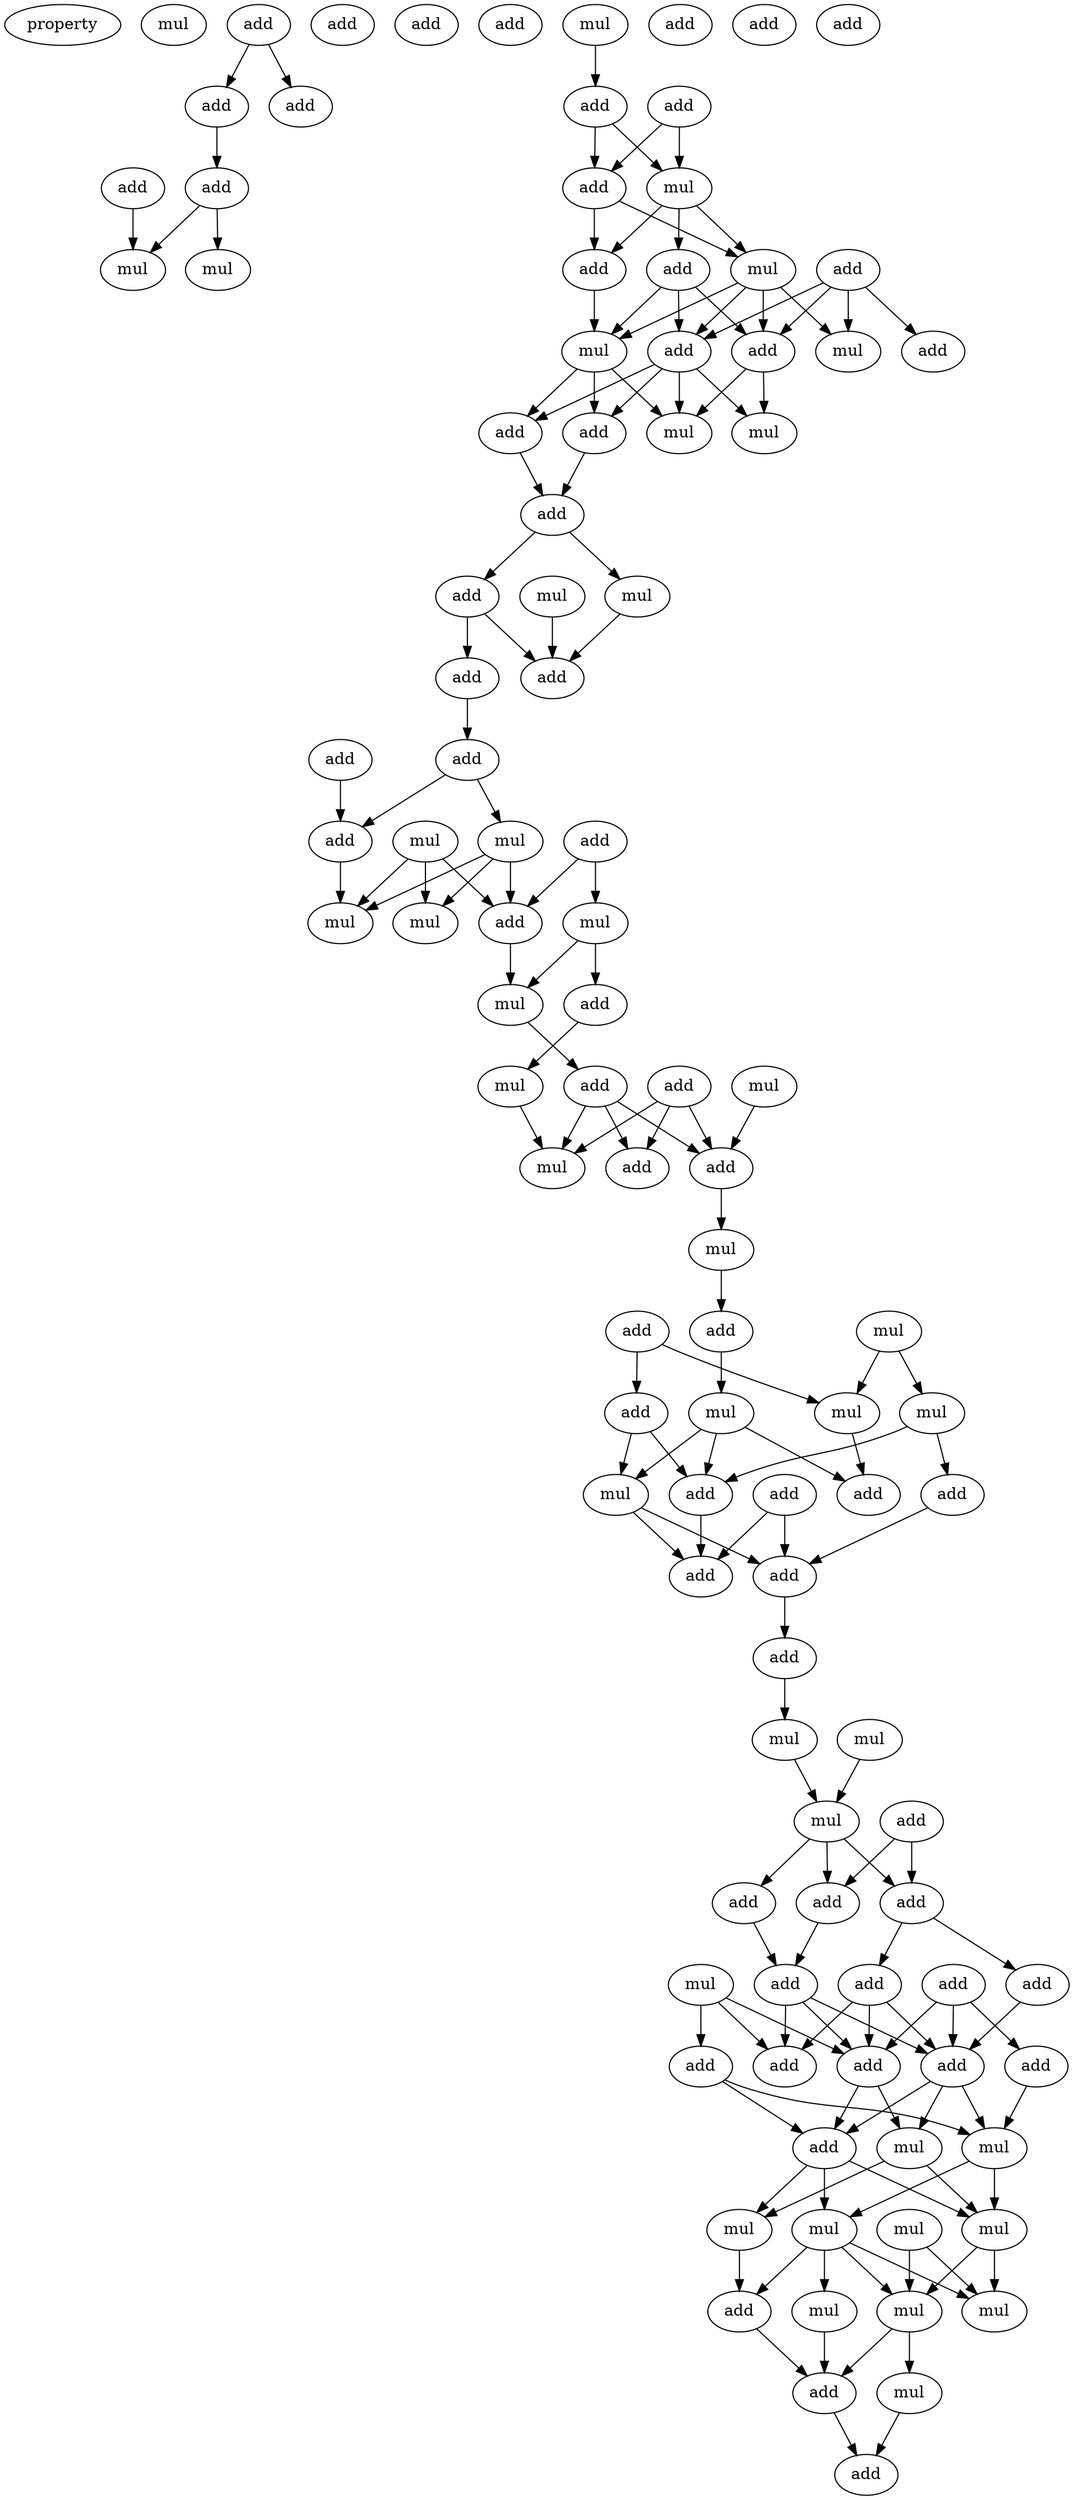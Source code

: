 digraph {
    node [fontcolor=black]
    property [mul=2,lf=1.4]
    0 [ label = mul ];
    1 [ label = add ];
    2 [ label = add ];
    3 [ label = add ];
    4 [ label = add ];
    5 [ label = add ];
    6 [ label = add ];
    7 [ label = add ];
    8 [ label = mul ];
    9 [ label = add ];
    10 [ label = mul ];
    11 [ label = mul ];
    12 [ label = add ];
    13 [ label = add ];
    14 [ label = mul ];
    15 [ label = add ];
    16 [ label = add ];
    17 [ label = add ];
    18 [ label = add ];
    19 [ label = mul ];
    20 [ label = add ];
    21 [ label = add ];
    22 [ label = add ];
    23 [ label = mul ];
    24 [ label = mul ];
    25 [ label = add ];
    26 [ label = add ];
    27 [ label = mul ];
    28 [ label = mul ];
    29 [ label = add ];
    30 [ label = add ];
    31 [ label = add ];
    32 [ label = mul ];
    33 [ label = mul ];
    34 [ label = add ];
    35 [ label = add ];
    36 [ label = add ];
    37 [ label = add ];
    38 [ label = add ];
    39 [ label = mul ];
    40 [ label = add ];
    41 [ label = add ];
    42 [ label = mul ];
    43 [ label = add ];
    44 [ label = mul ];
    45 [ label = mul ];
    46 [ label = mul ];
    47 [ label = add ];
    48 [ label = mul ];
    49 [ label = mul ];
    50 [ label = mul ];
    51 [ label = add ];
    52 [ label = add ];
    53 [ label = mul ];
    54 [ label = add ];
    55 [ label = add ];
    56 [ label = mul ];
    57 [ label = mul ];
    58 [ label = add ];
    59 [ label = add ];
    60 [ label = mul ];
    61 [ label = mul ];
    62 [ label = add ];
    63 [ label = mul ];
    64 [ label = mul ];
    65 [ label = add ];
    66 [ label = add ];
    67 [ label = add ];
    68 [ label = add ];
    69 [ label = add ];
    70 [ label = add ];
    71 [ label = add ];
    72 [ label = mul ];
    73 [ label = mul ];
    74 [ label = mul ];
    75 [ label = add ];
    76 [ label = add ];
    77 [ label = add ];
    78 [ label = add ];
    79 [ label = add ];
    80 [ label = mul ];
    81 [ label = add ];
    82 [ label = add ];
    83 [ label = add ];
    84 [ label = add ];
    85 [ label = add ];
    86 [ label = add ];
    87 [ label = add ];
    88 [ label = add ];
    89 [ label = mul ];
    90 [ label = mul ];
    91 [ label = add ];
    92 [ label = mul ];
    93 [ label = mul ];
    94 [ label = mul ];
    95 [ label = mul ];
    96 [ label = add ];
    97 [ label = mul ];
    98 [ label = mul ];
    99 [ label = mul ];
    100 [ label = mul ];
    101 [ label = add ];
    102 [ label = add ];
    103 [ label = add ];
    1 -> 2 [ name = 0 ];
    1 -> 3 [ name = 1 ];
    2 -> 4 [ name = 2 ];
    4 -> 8 [ name = 3 ];
    4 -> 10 [ name = 4 ];
    6 -> 8 [ name = 5 ];
    11 -> 13 [ name = 6 ];
    12 -> 14 [ name = 7 ];
    12 -> 15 [ name = 8 ];
    13 -> 14 [ name = 9 ];
    13 -> 15 [ name = 10 ];
    14 -> 16 [ name = 11 ];
    14 -> 18 [ name = 12 ];
    14 -> 19 [ name = 13 ];
    15 -> 16 [ name = 14 ];
    15 -> 19 [ name = 15 ];
    16 -> 23 [ name = 16 ];
    17 -> 20 [ name = 17 ];
    17 -> 21 [ name = 18 ];
    17 -> 22 [ name = 19 ];
    17 -> 24 [ name = 20 ];
    18 -> 21 [ name = 21 ];
    18 -> 22 [ name = 22 ];
    18 -> 23 [ name = 23 ];
    19 -> 21 [ name = 24 ];
    19 -> 22 [ name = 25 ];
    19 -> 23 [ name = 26 ];
    19 -> 24 [ name = 27 ];
    21 -> 25 [ name = 28 ];
    21 -> 26 [ name = 29 ];
    21 -> 27 [ name = 30 ];
    21 -> 28 [ name = 31 ];
    22 -> 27 [ name = 32 ];
    22 -> 28 [ name = 33 ];
    23 -> 25 [ name = 34 ];
    23 -> 26 [ name = 35 ];
    23 -> 28 [ name = 36 ];
    25 -> 29 [ name = 37 ];
    26 -> 29 [ name = 38 ];
    29 -> 31 [ name = 39 ];
    29 -> 33 [ name = 40 ];
    31 -> 34 [ name = 41 ];
    31 -> 36 [ name = 42 ];
    32 -> 36 [ name = 43 ];
    33 -> 36 [ name = 44 ];
    34 -> 37 [ name = 45 ];
    37 -> 39 [ name = 46 ];
    37 -> 41 [ name = 47 ];
    38 -> 41 [ name = 48 ];
    39 -> 43 [ name = 49 ];
    39 -> 44 [ name = 50 ];
    39 -> 45 [ name = 51 ];
    40 -> 43 [ name = 52 ];
    40 -> 46 [ name = 53 ];
    41 -> 45 [ name = 54 ];
    42 -> 43 [ name = 55 ];
    42 -> 44 [ name = 56 ];
    42 -> 45 [ name = 57 ];
    43 -> 48 [ name = 58 ];
    46 -> 47 [ name = 59 ];
    46 -> 48 [ name = 60 ];
    47 -> 50 [ name = 61 ];
    48 -> 52 [ name = 62 ];
    49 -> 55 [ name = 63 ];
    50 -> 53 [ name = 64 ];
    51 -> 53 [ name = 65 ];
    51 -> 54 [ name = 66 ];
    51 -> 55 [ name = 67 ];
    52 -> 53 [ name = 68 ];
    52 -> 54 [ name = 69 ];
    52 -> 55 [ name = 70 ];
    55 -> 56 [ name = 71 ];
    56 -> 59 [ name = 72 ];
    57 -> 60 [ name = 73 ];
    57 -> 61 [ name = 74 ];
    58 -> 60 [ name = 75 ];
    58 -> 62 [ name = 76 ];
    59 -> 63 [ name = 77 ];
    60 -> 66 [ name = 78 ];
    61 -> 65 [ name = 79 ];
    61 -> 67 [ name = 80 ];
    62 -> 64 [ name = 81 ];
    62 -> 67 [ name = 82 ];
    63 -> 64 [ name = 83 ];
    63 -> 66 [ name = 84 ];
    63 -> 67 [ name = 85 ];
    64 -> 69 [ name = 86 ];
    64 -> 70 [ name = 87 ];
    65 -> 69 [ name = 88 ];
    67 -> 70 [ name = 89 ];
    68 -> 69 [ name = 90 ];
    68 -> 70 [ name = 91 ];
    69 -> 71 [ name = 92 ];
    71 -> 72 [ name = 93 ];
    72 -> 74 [ name = 94 ];
    73 -> 74 [ name = 95 ];
    74 -> 76 [ name = 96 ];
    74 -> 77 [ name = 97 ];
    74 -> 78 [ name = 98 ];
    75 -> 76 [ name = 99 ];
    75 -> 78 [ name = 100 ];
    76 -> 79 [ name = 101 ];
    77 -> 79 [ name = 102 ];
    78 -> 82 [ name = 103 ];
    78 -> 83 [ name = 104 ];
    79 -> 84 [ name = 105 ];
    79 -> 87 [ name = 106 ];
    79 -> 88 [ name = 107 ];
    80 -> 84 [ name = 108 ];
    80 -> 85 [ name = 109 ];
    80 -> 87 [ name = 110 ];
    81 -> 86 [ name = 111 ];
    81 -> 87 [ name = 112 ];
    81 -> 88 [ name = 113 ];
    82 -> 88 [ name = 114 ];
    83 -> 84 [ name = 115 ];
    83 -> 87 [ name = 116 ];
    83 -> 88 [ name = 117 ];
    85 -> 89 [ name = 118 ];
    85 -> 91 [ name = 119 ];
    86 -> 89 [ name = 120 ];
    87 -> 90 [ name = 121 ];
    87 -> 91 [ name = 122 ];
    88 -> 89 [ name = 123 ];
    88 -> 90 [ name = 124 ];
    88 -> 91 [ name = 125 ];
    89 -> 92 [ name = 126 ];
    89 -> 93 [ name = 127 ];
    90 -> 93 [ name = 128 ];
    90 -> 95 [ name = 129 ];
    91 -> 92 [ name = 130 ];
    91 -> 93 [ name = 131 ];
    91 -> 95 [ name = 132 ];
    92 -> 96 [ name = 133 ];
    92 -> 97 [ name = 134 ];
    92 -> 98 [ name = 135 ];
    92 -> 99 [ name = 136 ];
    93 -> 97 [ name = 137 ];
    93 -> 98 [ name = 138 ];
    94 -> 97 [ name = 139 ];
    94 -> 98 [ name = 140 ];
    95 -> 96 [ name = 141 ];
    96 -> 101 [ name = 142 ];
    97 -> 100 [ name = 143 ];
    97 -> 101 [ name = 144 ];
    99 -> 101 [ name = 145 ];
    100 -> 102 [ name = 146 ];
    101 -> 102 [ name = 147 ];
}

